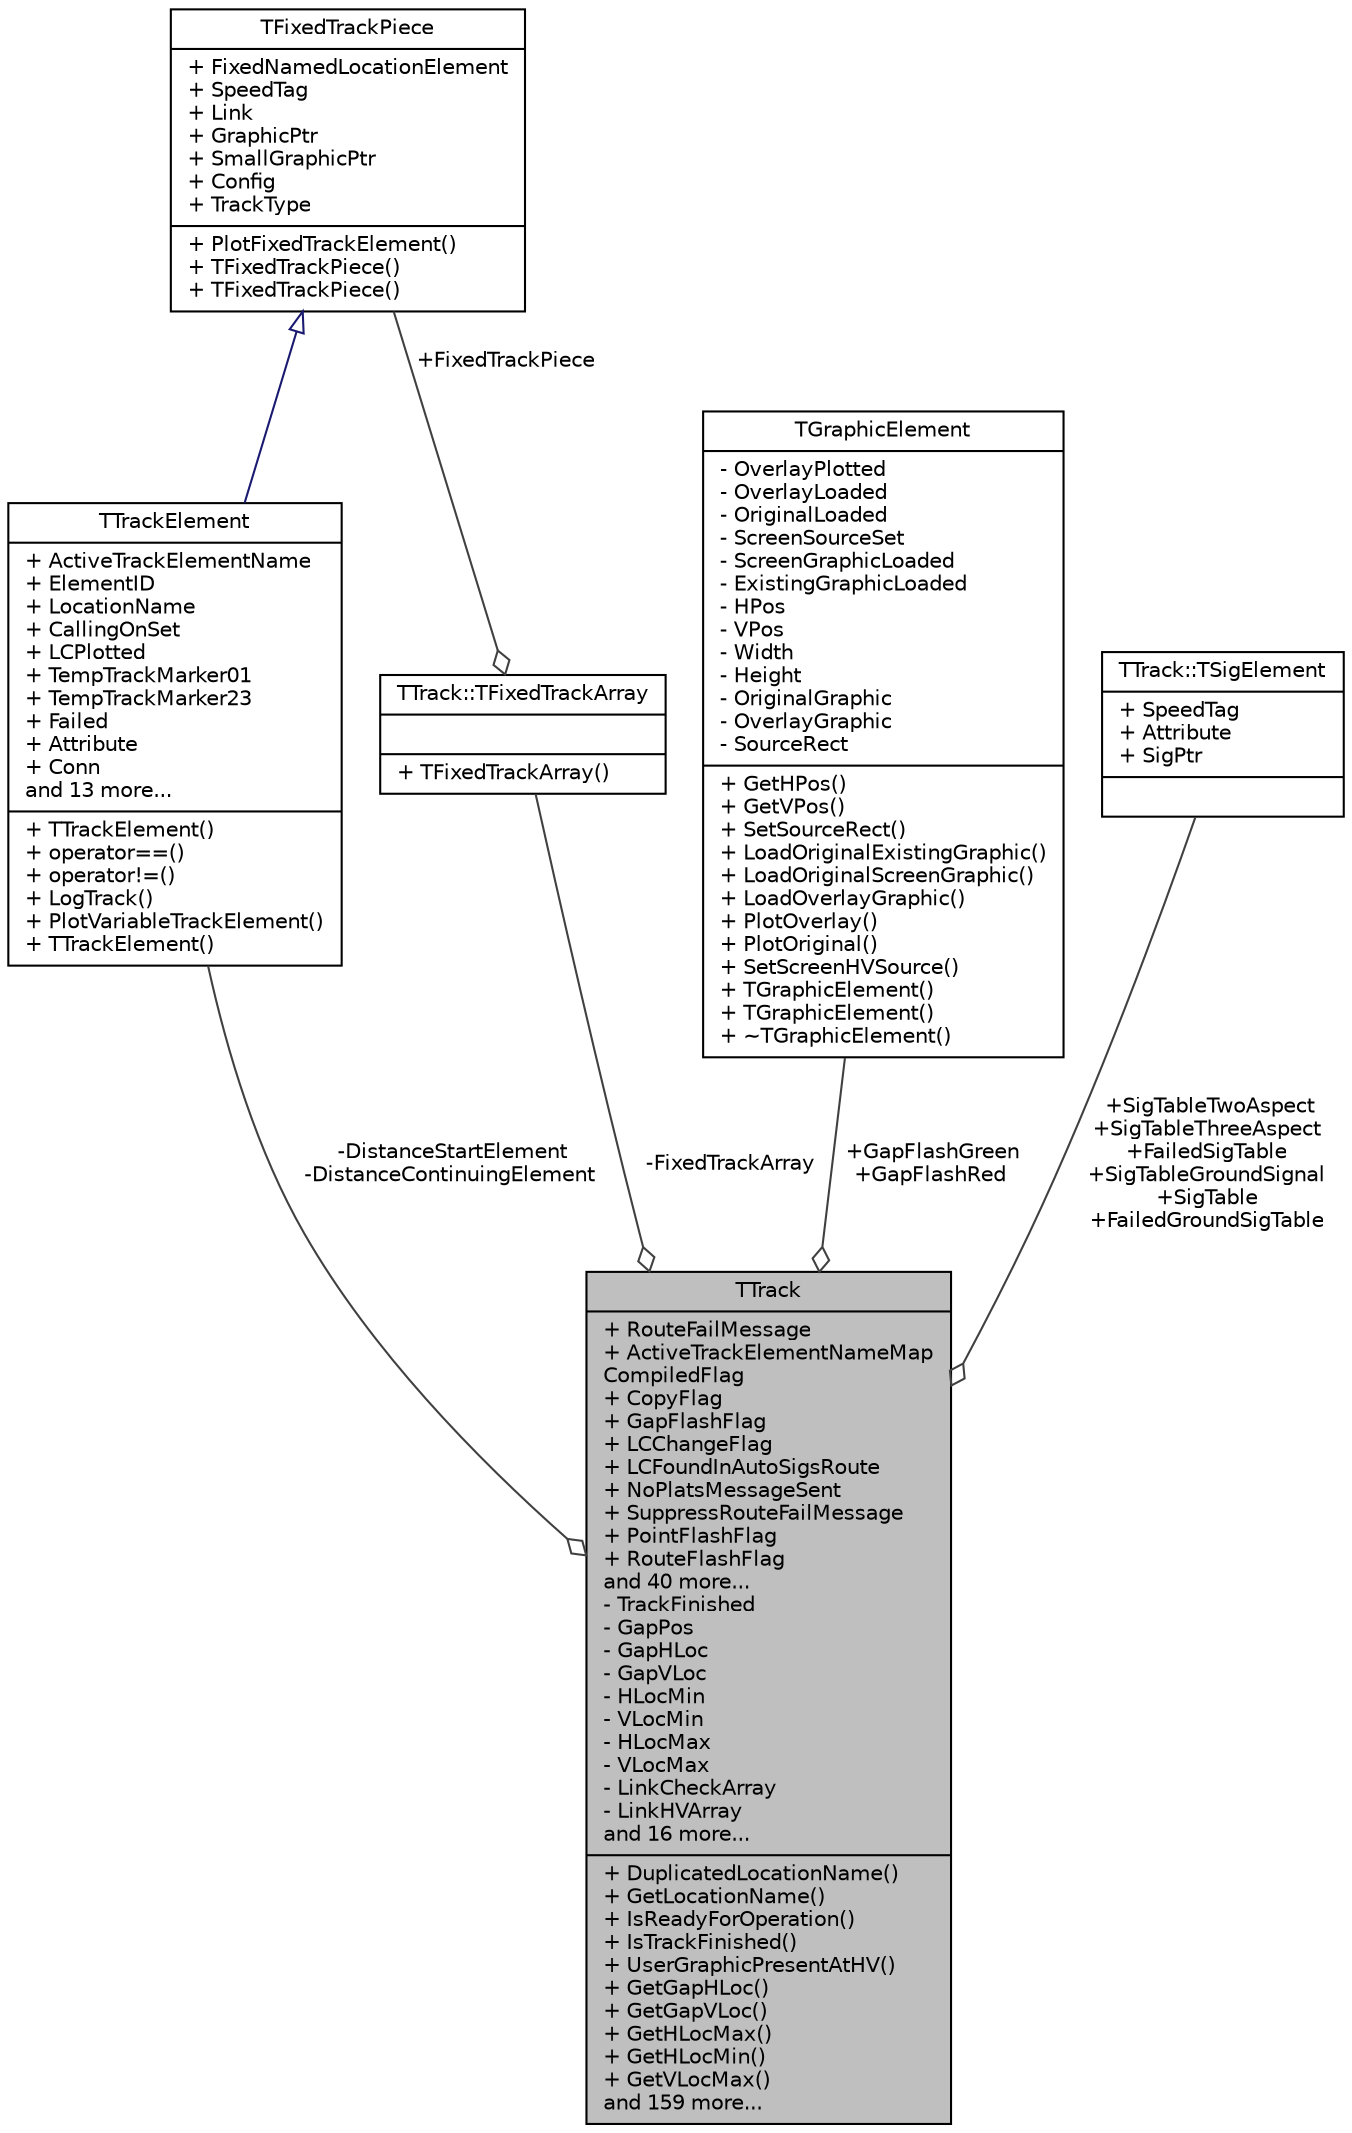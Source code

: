 digraph "TTrack"
{
 // INTERACTIVE_SVG=YES
 // LATEX_PDF_SIZE
  edge [fontname="Helvetica",fontsize="10",labelfontname="Helvetica",labelfontsize="10"];
  node [fontname="Helvetica",fontsize="10",shape=record];
  Node1 [label="{TTrack\n|+ RouteFailMessage\l+ ActiveTrackElementNameMap\lCompiledFlag\l+ CopyFlag\l+ GapFlashFlag\l+ LCChangeFlag\l+ LCFoundInAutoSigsRoute\l+ NoPlatsMessageSent\l+ SuppressRouteFailMessage\l+ PointFlashFlag\l+ RouteFlashFlag\land 40 more...\l- TrackFinished\l- GapPos\l- GapHLoc\l- GapVLoc\l- HLocMin\l- VLocMin\l- HLocMax\l- VLocMax\l- LinkCheckArray\l- LinkHVArray\land 16 more...\l|+ DuplicatedLocationName()\l+ GetLocationName()\l+ IsReadyForOperation()\l+ IsTrackFinished()\l+ UserGraphicPresentAtHV()\l+ GetGapHLoc()\l+ GetGapVLoc()\l+ GetHLocMax()\l+ GetHLocMin()\l+ GetVLocMax()\land 159 more...\l}",height=0.2,width=0.4,color="black", fillcolor="grey75", style="filled", fontcolor="black",tooltip=" "];
  Node2 -> Node1 [color="grey25",fontsize="10",style="solid",label=" -DistanceStartElement\n-DistanceContinuingElement" ,arrowhead="odiamond",fontname="Helvetica"];
  Node2 [label="{TTrackElement\n|+ ActiveTrackElementName\l+ ElementID\l+ LocationName\l+ CallingOnSet\l+ LCPlotted\l+ TempTrackMarker01\l+ TempTrackMarker23\l+ Failed\l+ Attribute\l+ Conn\land 13 more...\l|+ TTrackElement()\l+ operator==()\l+ operator!=()\l+ LogTrack()\l+ PlotVariableTrackElement()\l+ TTrackElement()\l}",height=0.2,width=0.4,color="black", fillcolor="white", style="filled",URL="$class_t_track_element.html",tooltip="Basic track elements as implemented in the overall railway layout."];
  Node3 -> Node2 [dir="back",color="midnightblue",fontsize="10",style="solid",arrowtail="onormal",fontname="Helvetica"];
  Node3 [label="{TFixedTrackPiece\n|+ FixedNamedLocationElement\l+ SpeedTag\l+ Link\l+ GraphicPtr\l+ SmallGraphicPtr\l+ Config\l+ TrackType\l|+ PlotFixedTrackElement()\l+ TFixedTrackPiece()\l+ TFixedTrackPiece()\l}",height=0.2,width=0.4,color="black", fillcolor="white", style="filled",URL="$class_t_fixed_track_piece.html",tooltip=" "];
  Node4 -> Node1 [color="grey25",fontsize="10",style="solid",label=" +GapFlashGreen\n+GapFlashRed" ,arrowhead="odiamond",fontname="Helvetica"];
  Node4 [label="{TGraphicElement\n|- OverlayPlotted\l- OverlayLoaded\l- OriginalLoaded\l- ScreenSourceSet\l- ScreenGraphicLoaded\l- ExistingGraphicLoaded\l- HPos\l- VPos\l- Width\l- Height\l- OriginalGraphic\l- OverlayGraphic\l- SourceRect\l|+ GetHPos()\l+ GetVPos()\l+ SetSourceRect()\l+ LoadOriginalExistingGraphic()\l+ LoadOriginalScreenGraphic()\l+ LoadOverlayGraphic()\l+ PlotOverlay()\l+ PlotOriginal()\l+ SetScreenHVSource()\l+ TGraphicElement()\l+ TGraphicElement()\l+ ~TGraphicElement()\l}",height=0.2,width=0.4,color="black", fillcolor="white", style="filled",URL="$class_t_graphic_element.html",tooltip="Allows a single Width x Height graphic to change and change back independently of the remaining displ..."];
  Node5 -> Node1 [color="grey25",fontsize="10",style="solid",label=" +SigTableTwoAspect\n+SigTableThreeAspect\n+FailedSigTable\n+SigTableGroundSignal\n+SigTable\n+FailedGroundSigTable" ,arrowhead="odiamond",fontname="Helvetica"];
  Node5 [label="{TTrack::TSigElement\n|+ SpeedTag\l+ Attribute\l+ SigPtr\l|}",height=0.2,width=0.4,color="black", fillcolor="white", style="filled",URL="$struct_t_track_1_1_t_sig_element.html",tooltip="Used as basic elements in a table of signals - see SigTable below."];
  Node6 -> Node1 [color="grey25",fontsize="10",style="solid",label=" -FixedTrackArray" ,arrowhead="odiamond",fontname="Helvetica"];
  Node6 [label="{TTrack::TFixedTrackArray\n||+ TFixedTrackArray()\l}",height=0.2,width=0.4,color="black", fillcolor="white", style="filled",URL="$class_t_track_1_1_t_fixed_track_array.html",tooltip="Holds an array of TrackPieces, only accessible to TTrack."];
  Node3 -> Node6 [color="grey25",fontsize="10",style="solid",label=" +FixedTrackPiece" ,arrowhead="odiamond",fontname="Helvetica"];
}
